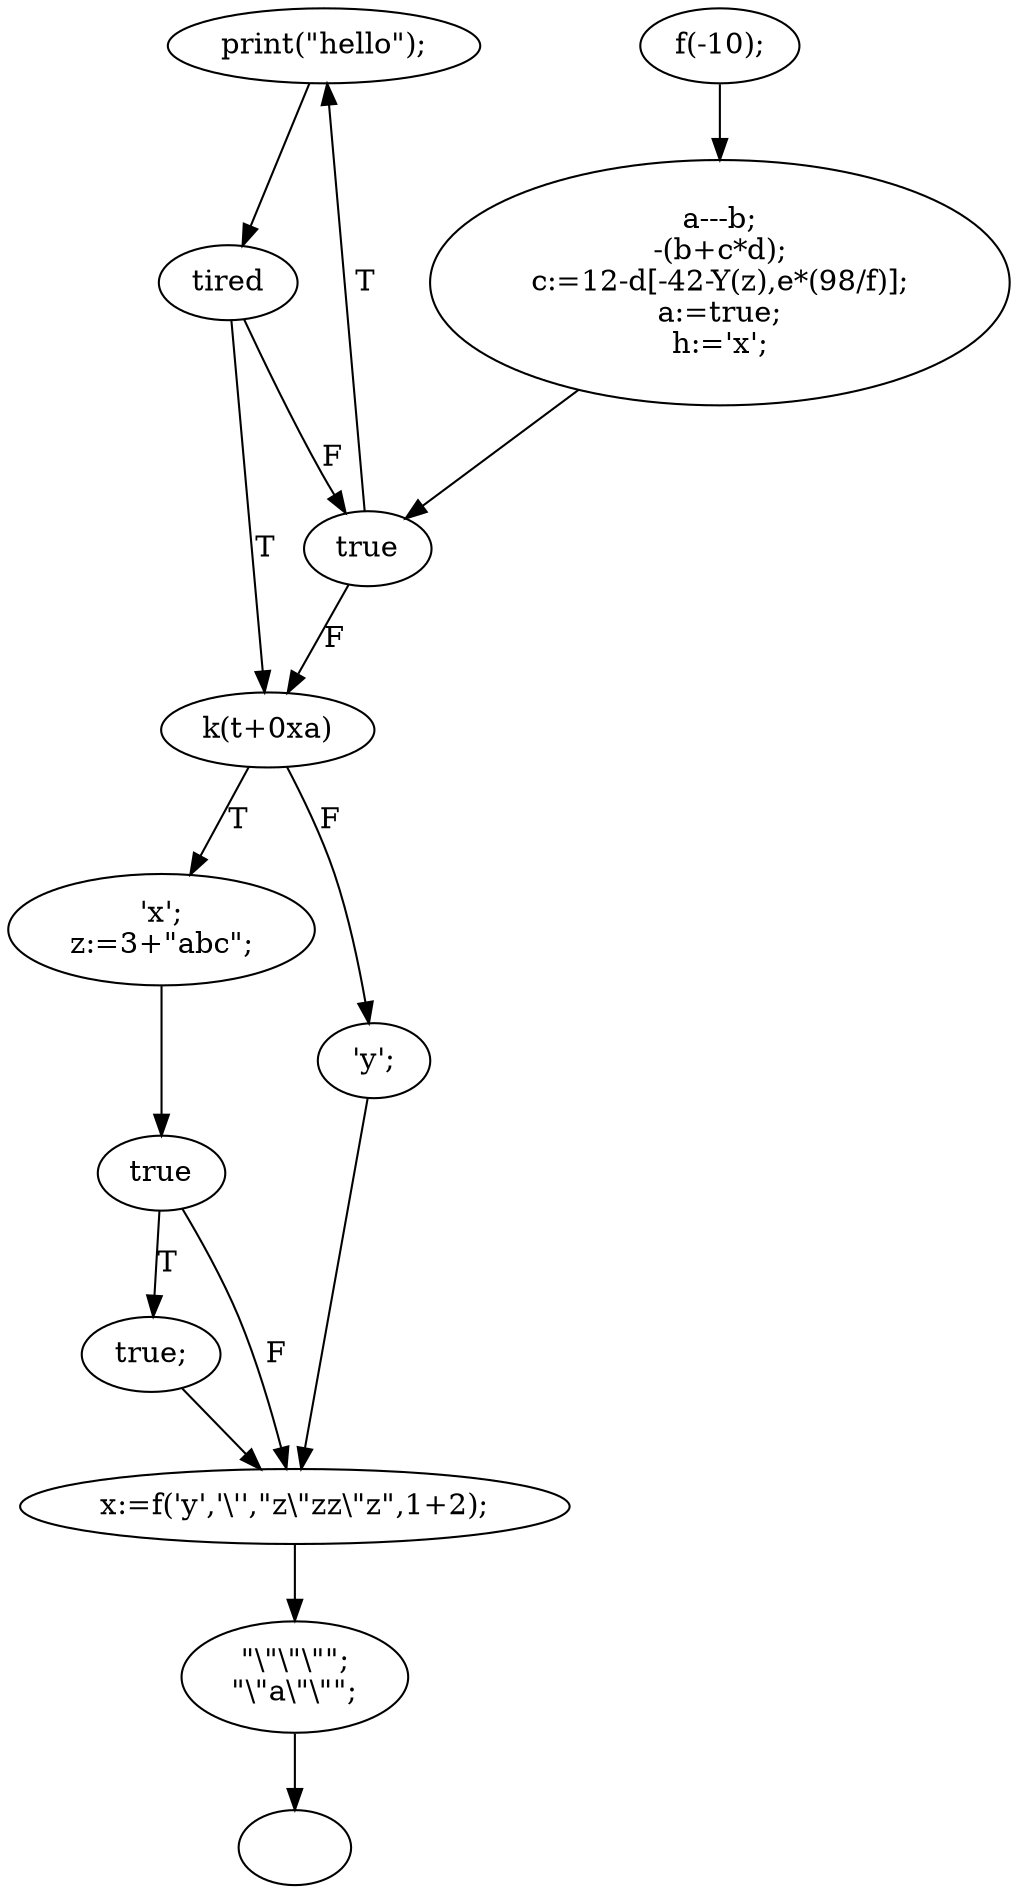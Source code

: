 digraph {
  0 [label="print(\"hello\");"];
  1 [label="'x';
z:=3+\"abc\";"];
  2 [label="f(-10);"];
  3 [label="x:=f('y','\\'',\"z\\\"zz\\\"z\",1+2);"];
  4 [label="true"];
  5 [label="\"\\\"\\\"\\\"\";
\"\\\"a\\\"\\\"\";"];
  6 [label="tired"];
  7 [label="true;"];
  8 [label="'y';"];
  9 [label="a---b;
-(b+c*d);
c:=12-d[-42-Y(z),e*(98/f)];
a:=true;
h:='x';"];
  10 [label="true"];
  11 [label="k(t+0xa)"];
  12 [label=""];
  5 -> 12 [label=""];
  2 -> 9 [label=""];
  10 -> 11 [label="F"];
  8 -> 3 [label=""];
  10 -> 0 [label="T"];
  4 -> 3 [label="F"];
  6 -> 10 [label="F"];
  1 -> 4 [label=""];
  0 -> 6 [label=""];
  7 -> 3 [label=""];
  11 -> 8 [label="F"];
  11 -> 1 [label="T"];
  9 -> 10 [label=""];
  3 -> 5 [label=""];
  6 -> 11 [label="T"];
  4 -> 7 [label="T"];
}
